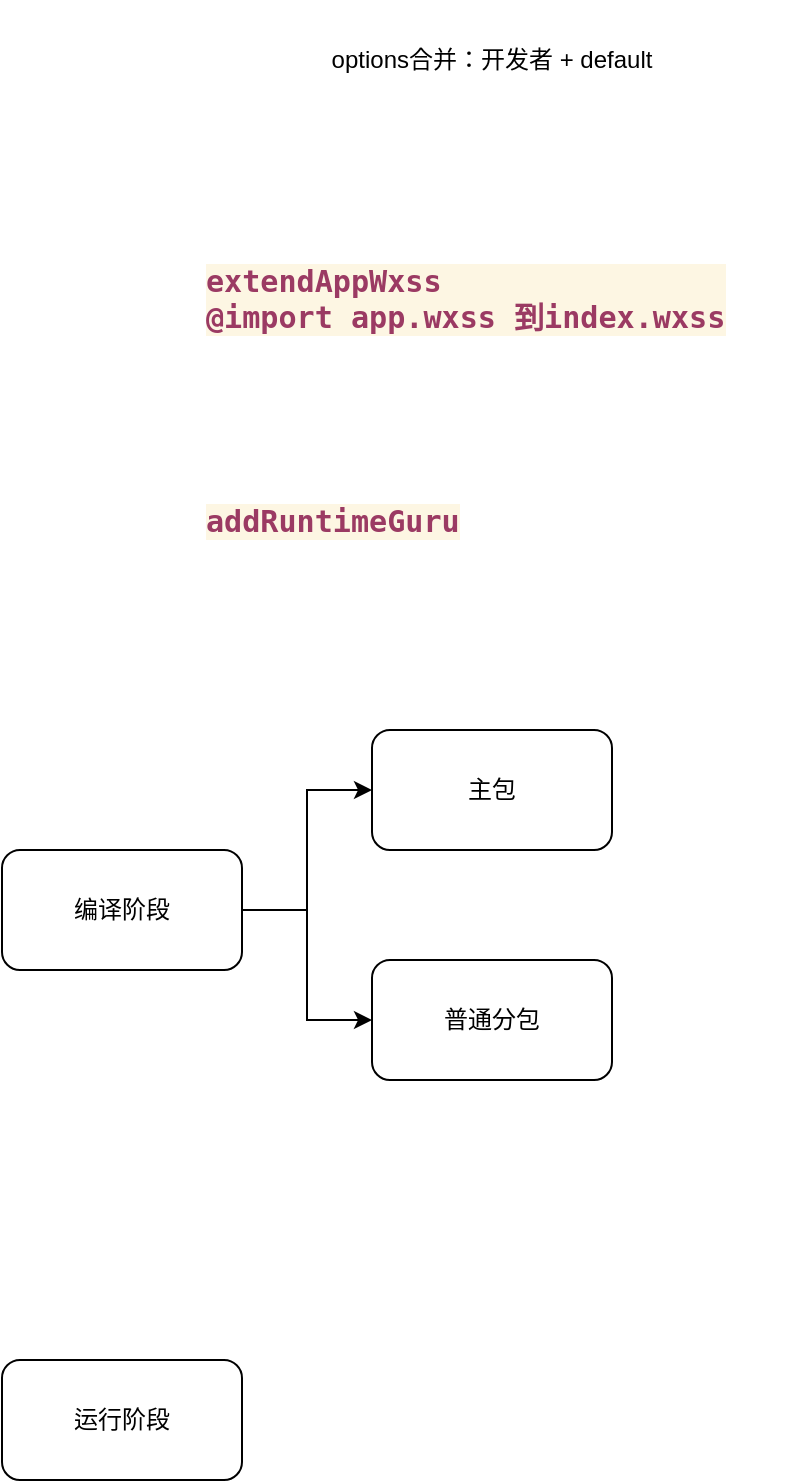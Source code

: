 <mxfile version="20.8.16" type="github">
  <diagram name="第 1 页" id="pwnamHfonwFMPaj2_7e_">
    <mxGraphModel dx="1242" dy="796" grid="1" gridSize="10" guides="1" tooltips="1" connect="1" arrows="1" fold="1" page="1" pageScale="1" pageWidth="827" pageHeight="1169" math="0" shadow="0">
      <root>
        <mxCell id="0" />
        <mxCell id="1" parent="0" />
        <mxCell id="CD8uOtf8aZ3cqjtiaQSz-2" value="options合并：开发者 + default" style="text;html=1;strokeColor=none;fillColor=none;align=center;verticalAlign=middle;whiteSpace=wrap;rounded=0;" vertex="1" parent="1">
          <mxGeometry x="220" y="190" width="210" height="60" as="geometry" />
        </mxCell>
        <mxCell id="CD8uOtf8aZ3cqjtiaQSz-4" value="&lt;pre style=&quot;background-color:#fdf6e3;color:#2f3f50;font-family:&#39;Fira Code&#39;,monospace;font-size:11.3pt;&quot;&gt;&lt;span style=&quot;color:#9b3a63;font-weight:bold;&quot;&gt;extendAppWxss&lt;br&gt;@import app.wxss 到index.wxss&lt;/span&gt;&lt;/pre&gt;" style="text;whiteSpace=wrap;html=1;" vertex="1" parent="1">
          <mxGeometry x="180" y="300" width="300" height="80" as="geometry" />
        </mxCell>
        <mxCell id="CD8uOtf8aZ3cqjtiaQSz-5" value="&lt;pre style=&quot;background-color:#fdf6e3;color:#2f3f50;font-family:&#39;Fira Code&#39;,monospace;font-size:11.3pt;&quot;&gt;&lt;span style=&quot;color:#9b3a63;font-weight:bold;&quot;&gt;addRuntimeGuru&lt;/span&gt;&lt;/pre&gt;" style="text;whiteSpace=wrap;html=1;" vertex="1" parent="1">
          <mxGeometry x="180" y="420" width="160" height="70" as="geometry" />
        </mxCell>
        <mxCell id="CD8uOtf8aZ3cqjtiaQSz-11" style="edgeStyle=orthogonalEdgeStyle;rounded=0;orthogonalLoop=1;jettySize=auto;html=1;entryX=0;entryY=0.5;entryDx=0;entryDy=0;" edge="1" parent="1" source="CD8uOtf8aZ3cqjtiaQSz-6" target="CD8uOtf8aZ3cqjtiaQSz-8">
          <mxGeometry relative="1" as="geometry" />
        </mxCell>
        <mxCell id="CD8uOtf8aZ3cqjtiaQSz-12" style="edgeStyle=orthogonalEdgeStyle;rounded=0;orthogonalLoop=1;jettySize=auto;html=1;" edge="1" parent="1" source="CD8uOtf8aZ3cqjtiaQSz-6" target="CD8uOtf8aZ3cqjtiaQSz-9">
          <mxGeometry relative="1" as="geometry" />
        </mxCell>
        <mxCell id="CD8uOtf8aZ3cqjtiaQSz-6" value="编译阶段" style="rounded=1;whiteSpace=wrap;html=1;" vertex="1" parent="1">
          <mxGeometry x="80" y="615" width="120" height="60" as="geometry" />
        </mxCell>
        <mxCell id="CD8uOtf8aZ3cqjtiaQSz-7" value="运行阶段" style="rounded=1;whiteSpace=wrap;html=1;" vertex="1" parent="1">
          <mxGeometry x="80" y="870" width="120" height="60" as="geometry" />
        </mxCell>
        <mxCell id="CD8uOtf8aZ3cqjtiaQSz-8" value="主包" style="rounded=1;whiteSpace=wrap;html=1;" vertex="1" parent="1">
          <mxGeometry x="265" y="555" width="120" height="60" as="geometry" />
        </mxCell>
        <mxCell id="CD8uOtf8aZ3cqjtiaQSz-9" value="普通分包" style="rounded=1;whiteSpace=wrap;html=1;" vertex="1" parent="1">
          <mxGeometry x="265" y="670" width="120" height="60" as="geometry" />
        </mxCell>
      </root>
    </mxGraphModel>
  </diagram>
</mxfile>
